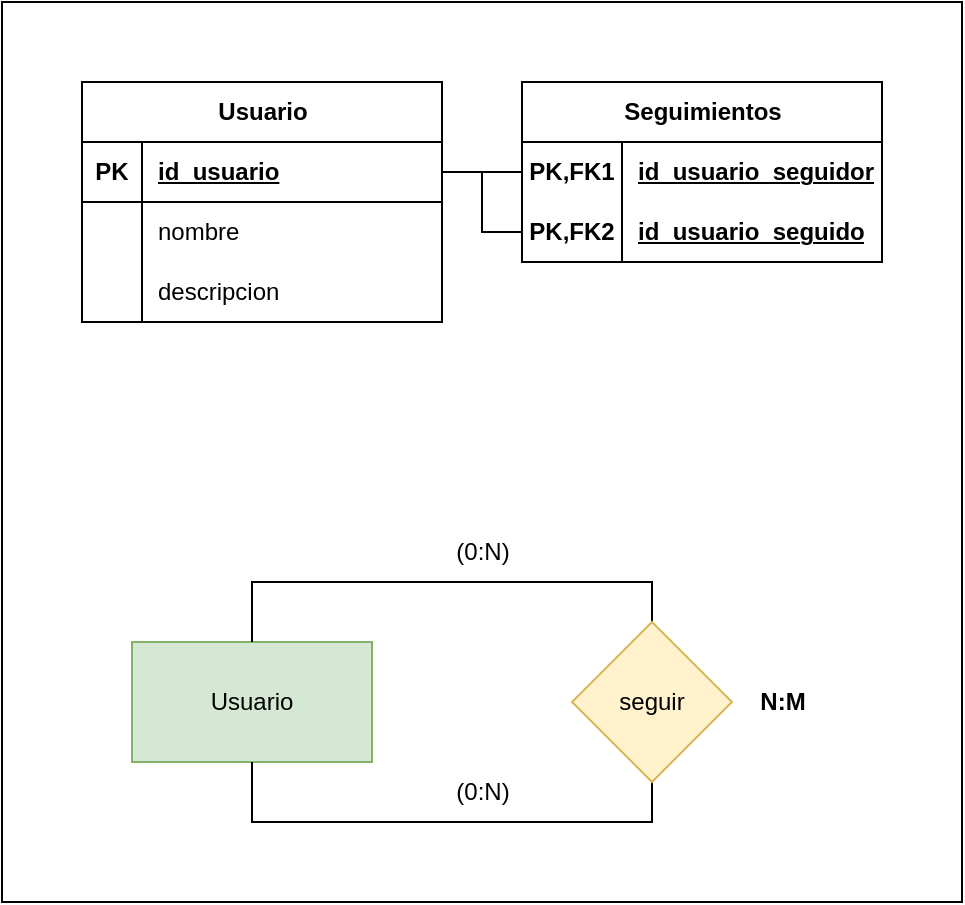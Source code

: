 <mxfile version="26.0.10">
  <diagram name="Page-1" id="73JINxNDVPpBjRuvrl-k">
    <mxGraphModel dx="1366" dy="807" grid="1" gridSize="10" guides="1" tooltips="1" connect="1" arrows="1" fold="1" page="1" pageScale="1" pageWidth="850" pageHeight="1100" math="0" shadow="0">
      <root>
        <mxCell id="0" />
        <mxCell id="1" parent="0" />
        <mxCell id="Cb1e_FcJDhHYXEoBhxYz-40" value="" style="group" vertex="1" connectable="0" parent="1">
          <mxGeometry width="480" height="450" as="geometry" />
        </mxCell>
        <mxCell id="Cb1e_FcJDhHYXEoBhxYz-39" value="" style="rounded=0;whiteSpace=wrap;html=1;" vertex="1" parent="Cb1e_FcJDhHYXEoBhxYz-40">
          <mxGeometry width="480" height="450" as="geometry" />
        </mxCell>
        <mxCell id="Cb1e_FcJDhHYXEoBhxYz-8" value="Usuario" style="shape=table;startSize=30;container=1;collapsible=1;childLayout=tableLayout;fixedRows=1;rowLines=0;fontStyle=1;align=center;resizeLast=1;html=1;" vertex="1" parent="Cb1e_FcJDhHYXEoBhxYz-40">
          <mxGeometry x="40" y="40" width="180" height="120" as="geometry" />
        </mxCell>
        <mxCell id="Cb1e_FcJDhHYXEoBhxYz-9" value="" style="shape=tableRow;horizontal=0;startSize=0;swimlaneHead=0;swimlaneBody=0;fillColor=none;collapsible=0;dropTarget=0;points=[[0,0.5],[1,0.5]];portConstraint=eastwest;top=0;left=0;right=0;bottom=1;" vertex="1" parent="Cb1e_FcJDhHYXEoBhxYz-8">
          <mxGeometry y="30" width="180" height="30" as="geometry" />
        </mxCell>
        <mxCell id="Cb1e_FcJDhHYXEoBhxYz-10" value="PK" style="shape=partialRectangle;connectable=0;fillColor=none;top=0;left=0;bottom=0;right=0;fontStyle=1;overflow=hidden;whiteSpace=wrap;html=1;" vertex="1" parent="Cb1e_FcJDhHYXEoBhxYz-9">
          <mxGeometry width="30" height="30" as="geometry">
            <mxRectangle width="30" height="30" as="alternateBounds" />
          </mxGeometry>
        </mxCell>
        <mxCell id="Cb1e_FcJDhHYXEoBhxYz-11" value="id_usuario" style="shape=partialRectangle;connectable=0;fillColor=none;top=0;left=0;bottom=0;right=0;align=left;spacingLeft=6;fontStyle=5;overflow=hidden;whiteSpace=wrap;html=1;" vertex="1" parent="Cb1e_FcJDhHYXEoBhxYz-9">
          <mxGeometry x="30" width="150" height="30" as="geometry">
            <mxRectangle width="150" height="30" as="alternateBounds" />
          </mxGeometry>
        </mxCell>
        <mxCell id="Cb1e_FcJDhHYXEoBhxYz-12" value="" style="shape=tableRow;horizontal=0;startSize=0;swimlaneHead=0;swimlaneBody=0;fillColor=none;collapsible=0;dropTarget=0;points=[[0,0.5],[1,0.5]];portConstraint=eastwest;top=0;left=0;right=0;bottom=0;" vertex="1" parent="Cb1e_FcJDhHYXEoBhxYz-8">
          <mxGeometry y="60" width="180" height="30" as="geometry" />
        </mxCell>
        <mxCell id="Cb1e_FcJDhHYXEoBhxYz-13" value="" style="shape=partialRectangle;connectable=0;fillColor=none;top=0;left=0;bottom=0;right=0;editable=1;overflow=hidden;whiteSpace=wrap;html=1;" vertex="1" parent="Cb1e_FcJDhHYXEoBhxYz-12">
          <mxGeometry width="30" height="30" as="geometry">
            <mxRectangle width="30" height="30" as="alternateBounds" />
          </mxGeometry>
        </mxCell>
        <mxCell id="Cb1e_FcJDhHYXEoBhxYz-14" value="nombre" style="shape=partialRectangle;connectable=0;fillColor=none;top=0;left=0;bottom=0;right=0;align=left;spacingLeft=6;overflow=hidden;whiteSpace=wrap;html=1;" vertex="1" parent="Cb1e_FcJDhHYXEoBhxYz-12">
          <mxGeometry x="30" width="150" height="30" as="geometry">
            <mxRectangle width="150" height="30" as="alternateBounds" />
          </mxGeometry>
        </mxCell>
        <mxCell id="Cb1e_FcJDhHYXEoBhxYz-15" value="" style="shape=tableRow;horizontal=0;startSize=0;swimlaneHead=0;swimlaneBody=0;fillColor=none;collapsible=0;dropTarget=0;points=[[0,0.5],[1,0.5]];portConstraint=eastwest;top=0;left=0;right=0;bottom=0;" vertex="1" parent="Cb1e_FcJDhHYXEoBhxYz-8">
          <mxGeometry y="90" width="180" height="30" as="geometry" />
        </mxCell>
        <mxCell id="Cb1e_FcJDhHYXEoBhxYz-16" value="" style="shape=partialRectangle;connectable=0;fillColor=none;top=0;left=0;bottom=0;right=0;editable=1;overflow=hidden;whiteSpace=wrap;html=1;" vertex="1" parent="Cb1e_FcJDhHYXEoBhxYz-15">
          <mxGeometry width="30" height="30" as="geometry">
            <mxRectangle width="30" height="30" as="alternateBounds" />
          </mxGeometry>
        </mxCell>
        <mxCell id="Cb1e_FcJDhHYXEoBhxYz-17" value="descripcion" style="shape=partialRectangle;connectable=0;fillColor=none;top=0;left=0;bottom=0;right=0;align=left;spacingLeft=6;overflow=hidden;whiteSpace=wrap;html=1;" vertex="1" parent="Cb1e_FcJDhHYXEoBhxYz-15">
          <mxGeometry x="30" width="150" height="30" as="geometry">
            <mxRectangle width="150" height="30" as="alternateBounds" />
          </mxGeometry>
        </mxCell>
        <mxCell id="Cb1e_FcJDhHYXEoBhxYz-21" value="Seguimientos" style="shape=table;startSize=30;container=1;collapsible=1;childLayout=tableLayout;fixedRows=1;rowLines=0;fontStyle=1;align=center;resizeLast=1;html=1;" vertex="1" parent="Cb1e_FcJDhHYXEoBhxYz-40">
          <mxGeometry x="260" y="40" width="180" height="90" as="geometry" />
        </mxCell>
        <mxCell id="Cb1e_FcJDhHYXEoBhxYz-22" value="" style="shape=tableRow;horizontal=0;startSize=0;swimlaneHead=0;swimlaneBody=0;fillColor=none;collapsible=0;dropTarget=0;points=[[0,0.5],[1,0.5]];portConstraint=eastwest;top=0;left=0;right=0;bottom=0;" vertex="1" parent="Cb1e_FcJDhHYXEoBhxYz-21">
          <mxGeometry y="30" width="180" height="30" as="geometry" />
        </mxCell>
        <mxCell id="Cb1e_FcJDhHYXEoBhxYz-23" value="PK,FK1" style="shape=partialRectangle;connectable=0;fillColor=none;top=0;left=0;bottom=0;right=0;fontStyle=1;overflow=hidden;whiteSpace=wrap;html=1;" vertex="1" parent="Cb1e_FcJDhHYXEoBhxYz-22">
          <mxGeometry width="50" height="30" as="geometry">
            <mxRectangle width="50" height="30" as="alternateBounds" />
          </mxGeometry>
        </mxCell>
        <mxCell id="Cb1e_FcJDhHYXEoBhxYz-24" value="id_usuario_seguidor" style="shape=partialRectangle;connectable=0;fillColor=none;top=0;left=0;bottom=0;right=0;align=left;spacingLeft=6;fontStyle=5;overflow=hidden;whiteSpace=wrap;html=1;" vertex="1" parent="Cb1e_FcJDhHYXEoBhxYz-22">
          <mxGeometry x="50" width="130" height="30" as="geometry">
            <mxRectangle width="130" height="30" as="alternateBounds" />
          </mxGeometry>
        </mxCell>
        <mxCell id="Cb1e_FcJDhHYXEoBhxYz-31" value="" style="shape=tableRow;horizontal=0;startSize=0;swimlaneHead=0;swimlaneBody=0;fillColor=none;collapsible=0;dropTarget=0;points=[[0,0.5],[1,0.5]];portConstraint=eastwest;top=0;left=0;right=0;bottom=1;" vertex="1" parent="Cb1e_FcJDhHYXEoBhxYz-21">
          <mxGeometry y="60" width="180" height="30" as="geometry" />
        </mxCell>
        <mxCell id="Cb1e_FcJDhHYXEoBhxYz-32" value="PK,FK2" style="shape=partialRectangle;connectable=0;fillColor=none;top=0;left=0;bottom=0;right=0;fontStyle=1;overflow=hidden;whiteSpace=wrap;html=1;" vertex="1" parent="Cb1e_FcJDhHYXEoBhxYz-31">
          <mxGeometry width="50" height="30" as="geometry">
            <mxRectangle width="50" height="30" as="alternateBounds" />
          </mxGeometry>
        </mxCell>
        <mxCell id="Cb1e_FcJDhHYXEoBhxYz-33" value="id_usuario_seguido" style="shape=partialRectangle;connectable=0;fillColor=none;top=0;left=0;bottom=0;right=0;align=left;spacingLeft=6;fontStyle=5;overflow=hidden;whiteSpace=wrap;html=1;" vertex="1" parent="Cb1e_FcJDhHYXEoBhxYz-31">
          <mxGeometry x="50" width="130" height="30" as="geometry">
            <mxRectangle width="130" height="30" as="alternateBounds" />
          </mxGeometry>
        </mxCell>
        <mxCell id="Cb1e_FcJDhHYXEoBhxYz-34" style="edgeStyle=orthogonalEdgeStyle;rounded=0;orthogonalLoop=1;jettySize=auto;html=1;exitX=1;exitY=0.5;exitDx=0;exitDy=0;entryX=0;entryY=0.5;entryDx=0;entryDy=0;endArrow=none;startFill=0;" edge="1" parent="Cb1e_FcJDhHYXEoBhxYz-40" source="Cb1e_FcJDhHYXEoBhxYz-9" target="Cb1e_FcJDhHYXEoBhxYz-22">
          <mxGeometry relative="1" as="geometry" />
        </mxCell>
        <mxCell id="Cb1e_FcJDhHYXEoBhxYz-35" style="edgeStyle=orthogonalEdgeStyle;rounded=0;orthogonalLoop=1;jettySize=auto;html=1;exitX=1;exitY=0.5;exitDx=0;exitDy=0;entryX=0;entryY=0.5;entryDx=0;entryDy=0;endArrow=none;startFill=0;" edge="1" parent="Cb1e_FcJDhHYXEoBhxYz-40" source="Cb1e_FcJDhHYXEoBhxYz-9" target="Cb1e_FcJDhHYXEoBhxYz-31">
          <mxGeometry relative="1" as="geometry" />
        </mxCell>
        <mxCell id="Cb1e_FcJDhHYXEoBhxYz-1" value="Usuario" style="rounded=0;whiteSpace=wrap;html=1;fillColor=#d5e8d4;strokeColor=#82b366;" vertex="1" parent="Cb1e_FcJDhHYXEoBhxYz-40">
          <mxGeometry x="65" y="320" width="120" height="60" as="geometry" />
        </mxCell>
        <mxCell id="Cb1e_FcJDhHYXEoBhxYz-3" style="edgeStyle=orthogonalEdgeStyle;rounded=0;orthogonalLoop=1;jettySize=auto;html=1;exitX=0.5;exitY=0;exitDx=0;exitDy=0;entryX=0.5;entryY=0;entryDx=0;entryDy=0;endArrow=none;startFill=0;" edge="1" parent="Cb1e_FcJDhHYXEoBhxYz-40" source="Cb1e_FcJDhHYXEoBhxYz-2" target="Cb1e_FcJDhHYXEoBhxYz-1">
          <mxGeometry relative="1" as="geometry" />
        </mxCell>
        <mxCell id="Cb1e_FcJDhHYXEoBhxYz-4" style="edgeStyle=orthogonalEdgeStyle;rounded=0;orthogonalLoop=1;jettySize=auto;html=1;exitX=0.5;exitY=1;exitDx=0;exitDy=0;entryX=0.5;entryY=1;entryDx=0;entryDy=0;endArrow=none;startFill=0;" edge="1" parent="Cb1e_FcJDhHYXEoBhxYz-40" source="Cb1e_FcJDhHYXEoBhxYz-2" target="Cb1e_FcJDhHYXEoBhxYz-1">
          <mxGeometry relative="1" as="geometry" />
        </mxCell>
        <mxCell id="Cb1e_FcJDhHYXEoBhxYz-2" value="seguir" style="rhombus;whiteSpace=wrap;html=1;fillColor=#fff2cc;strokeColor=#d6b656;" vertex="1" parent="Cb1e_FcJDhHYXEoBhxYz-40">
          <mxGeometry x="285" y="310" width="80" height="80" as="geometry" />
        </mxCell>
        <mxCell id="Cb1e_FcJDhHYXEoBhxYz-5" value="(0:N)" style="text;html=1;align=center;verticalAlign=middle;resizable=0;points=[];autosize=1;strokeColor=none;fillColor=none;" vertex="1" parent="Cb1e_FcJDhHYXEoBhxYz-40">
          <mxGeometry x="215" y="260" width="50" height="30" as="geometry" />
        </mxCell>
        <mxCell id="Cb1e_FcJDhHYXEoBhxYz-6" value="(0:N)" style="text;html=1;align=center;verticalAlign=middle;resizable=0;points=[];autosize=1;strokeColor=none;fillColor=none;" vertex="1" parent="Cb1e_FcJDhHYXEoBhxYz-40">
          <mxGeometry x="215" y="380" width="50" height="30" as="geometry" />
        </mxCell>
        <mxCell id="Cb1e_FcJDhHYXEoBhxYz-7" value="N:M" style="text;html=1;align=center;verticalAlign=middle;resizable=0;points=[];autosize=1;strokeColor=none;fillColor=none;fontStyle=1" vertex="1" parent="Cb1e_FcJDhHYXEoBhxYz-40">
          <mxGeometry x="365" y="335" width="50" height="30" as="geometry" />
        </mxCell>
      </root>
    </mxGraphModel>
  </diagram>
</mxfile>

